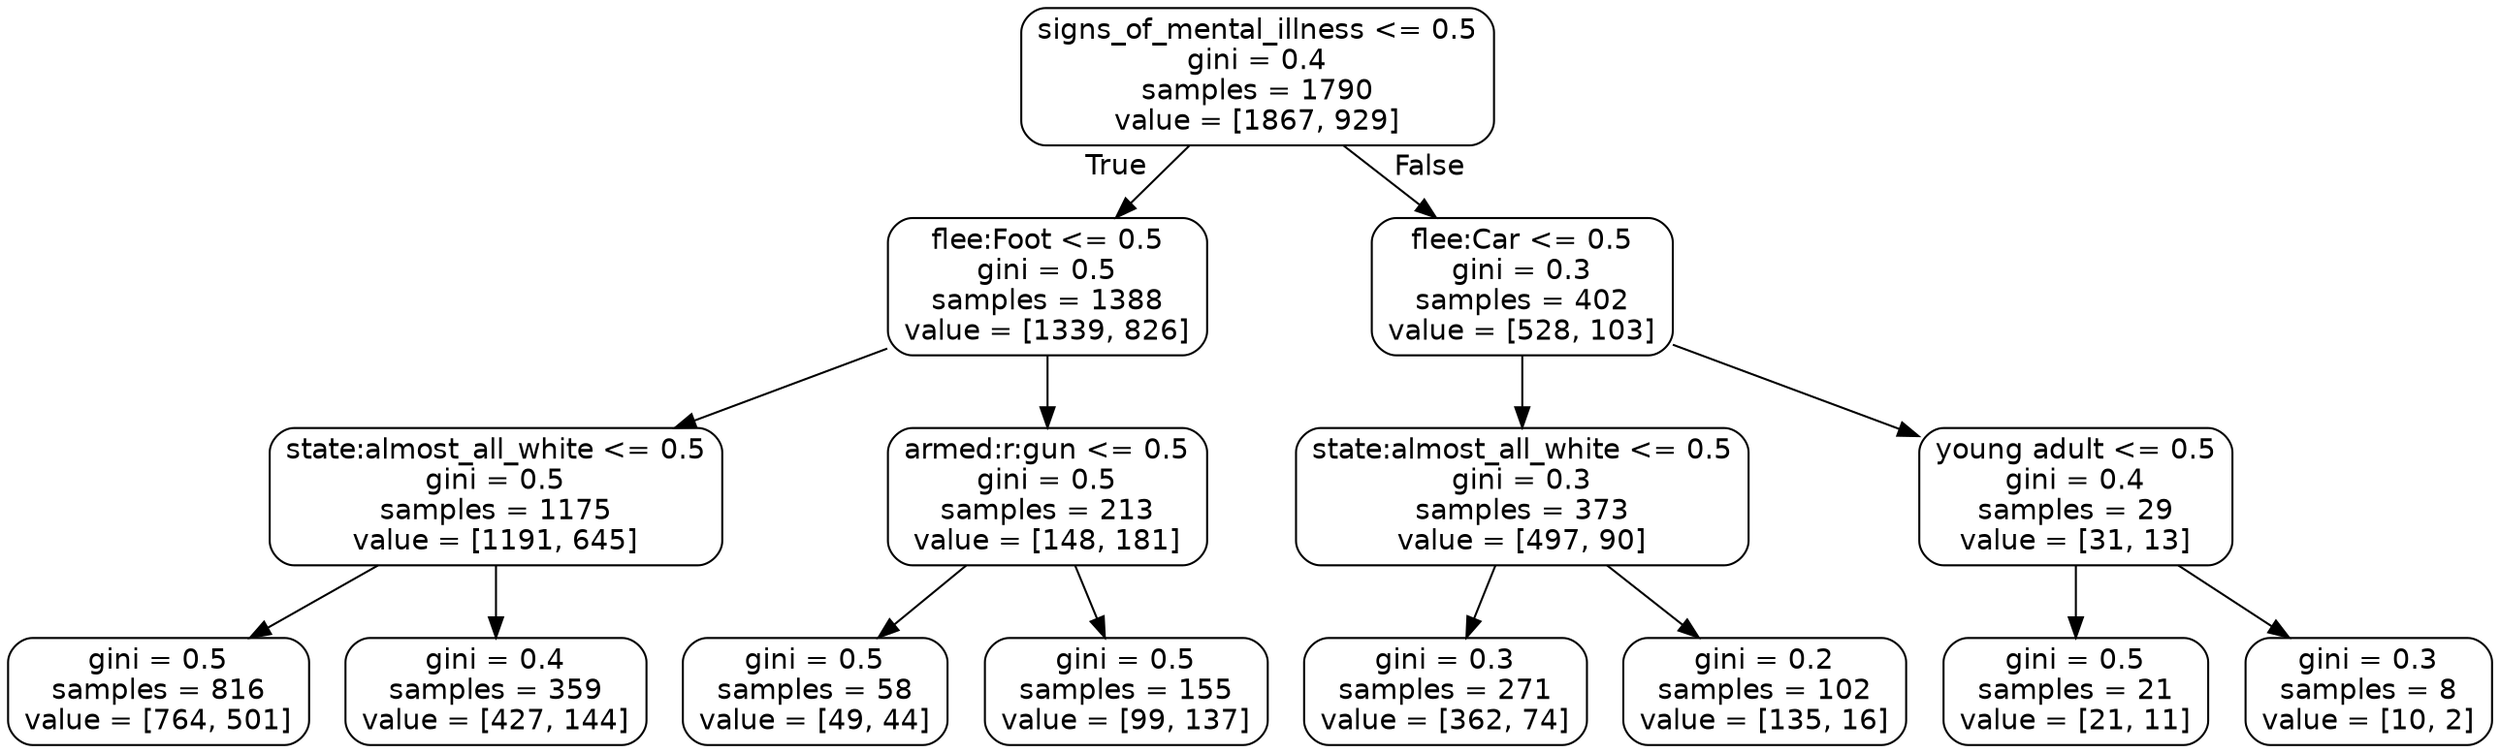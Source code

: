 digraph Tree {
node [shape=box, style="rounded", color="black", fontname=helvetica] ;
edge [fontname=helvetica] ;
0 [label="signs_of_mental_illness <= 0.5\ngini = 0.4\nsamples = 1790\nvalue = [1867, 929]"] ;
1 [label="flee:Foot <= 0.5\ngini = 0.5\nsamples = 1388\nvalue = [1339, 826]"] ;
0 -> 1 [labeldistance=2.5, labelangle=45, headlabel="True"] ;
2 [label="state:almost_all_white <= 0.5\ngini = 0.5\nsamples = 1175\nvalue = [1191, 645]"] ;
1 -> 2 ;
3 [label="gini = 0.5\nsamples = 816\nvalue = [764, 501]"] ;
2 -> 3 ;
4 [label="gini = 0.4\nsamples = 359\nvalue = [427, 144]"] ;
2 -> 4 ;
5 [label="armed:r:gun <= 0.5\ngini = 0.5\nsamples = 213\nvalue = [148, 181]"] ;
1 -> 5 ;
6 [label="gini = 0.5\nsamples = 58\nvalue = [49, 44]"] ;
5 -> 6 ;
7 [label="gini = 0.5\nsamples = 155\nvalue = [99, 137]"] ;
5 -> 7 ;
8 [label="flee:Car <= 0.5\ngini = 0.3\nsamples = 402\nvalue = [528, 103]"] ;
0 -> 8 [labeldistance=2.5, labelangle=-45, headlabel="False"] ;
9 [label="state:almost_all_white <= 0.5\ngini = 0.3\nsamples = 373\nvalue = [497, 90]"] ;
8 -> 9 ;
10 [label="gini = 0.3\nsamples = 271\nvalue = [362, 74]"] ;
9 -> 10 ;
11 [label="gini = 0.2\nsamples = 102\nvalue = [135, 16]"] ;
9 -> 11 ;
12 [label="young adult <= 0.5\ngini = 0.4\nsamples = 29\nvalue = [31, 13]"] ;
8 -> 12 ;
13 [label="gini = 0.5\nsamples = 21\nvalue = [21, 11]"] ;
12 -> 13 ;
14 [label="gini = 0.3\nsamples = 8\nvalue = [10, 2]"] ;
12 -> 14 ;
}
